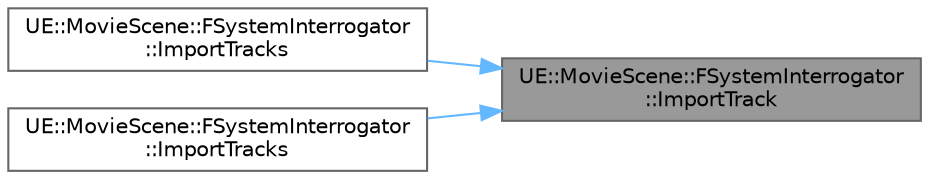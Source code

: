 digraph "UE::MovieScene::FSystemInterrogator::ImportTrack"
{
 // INTERACTIVE_SVG=YES
 // LATEX_PDF_SIZE
  bgcolor="transparent";
  edge [fontname=Helvetica,fontsize=10,labelfontname=Helvetica,labelfontsize=10];
  node [fontname=Helvetica,fontsize=10,shape=box,height=0.2,width=0.4];
  rankdir="RL";
  Node1 [id="Node000001",label="UE::MovieScene::FSystemInterrogator\l::ImportTrack",height=0.2,width=0.4,color="gray40", fillcolor="grey60", style="filled", fontcolor="black",tooltip="Import a track into this linker."];
  Node1 -> Node2 [id="edge1_Node000001_Node000002",dir="back",color="steelblue1",style="solid",tooltip=" "];
  Node2 [id="Node000002",label="UE::MovieScene::FSystemInterrogator\l::ImportTracks",height=0.2,width=0.4,color="grey40", fillcolor="white", style="filled",URL="$d3/d20/classUE_1_1MovieScene_1_1FSystemInterrogator.html#a8d22598b487aa770e2c2a396f26eecbe",tooltip="Import multiple tracks into this linker."];
  Node1 -> Node3 [id="edge2_Node000001_Node000003",dir="back",color="steelblue1",style="solid",tooltip=" "];
  Node3 [id="Node000003",label="UE::MovieScene::FSystemInterrogator\l::ImportTracks",height=0.2,width=0.4,color="grey40", fillcolor="white", style="filled",URL="$d3/d20/classUE_1_1MovieScene_1_1FSystemInterrogator.html#a0ef06de9effce8086d0d75a793228f81",tooltip="Import multiple tracks into this linker."];
}
